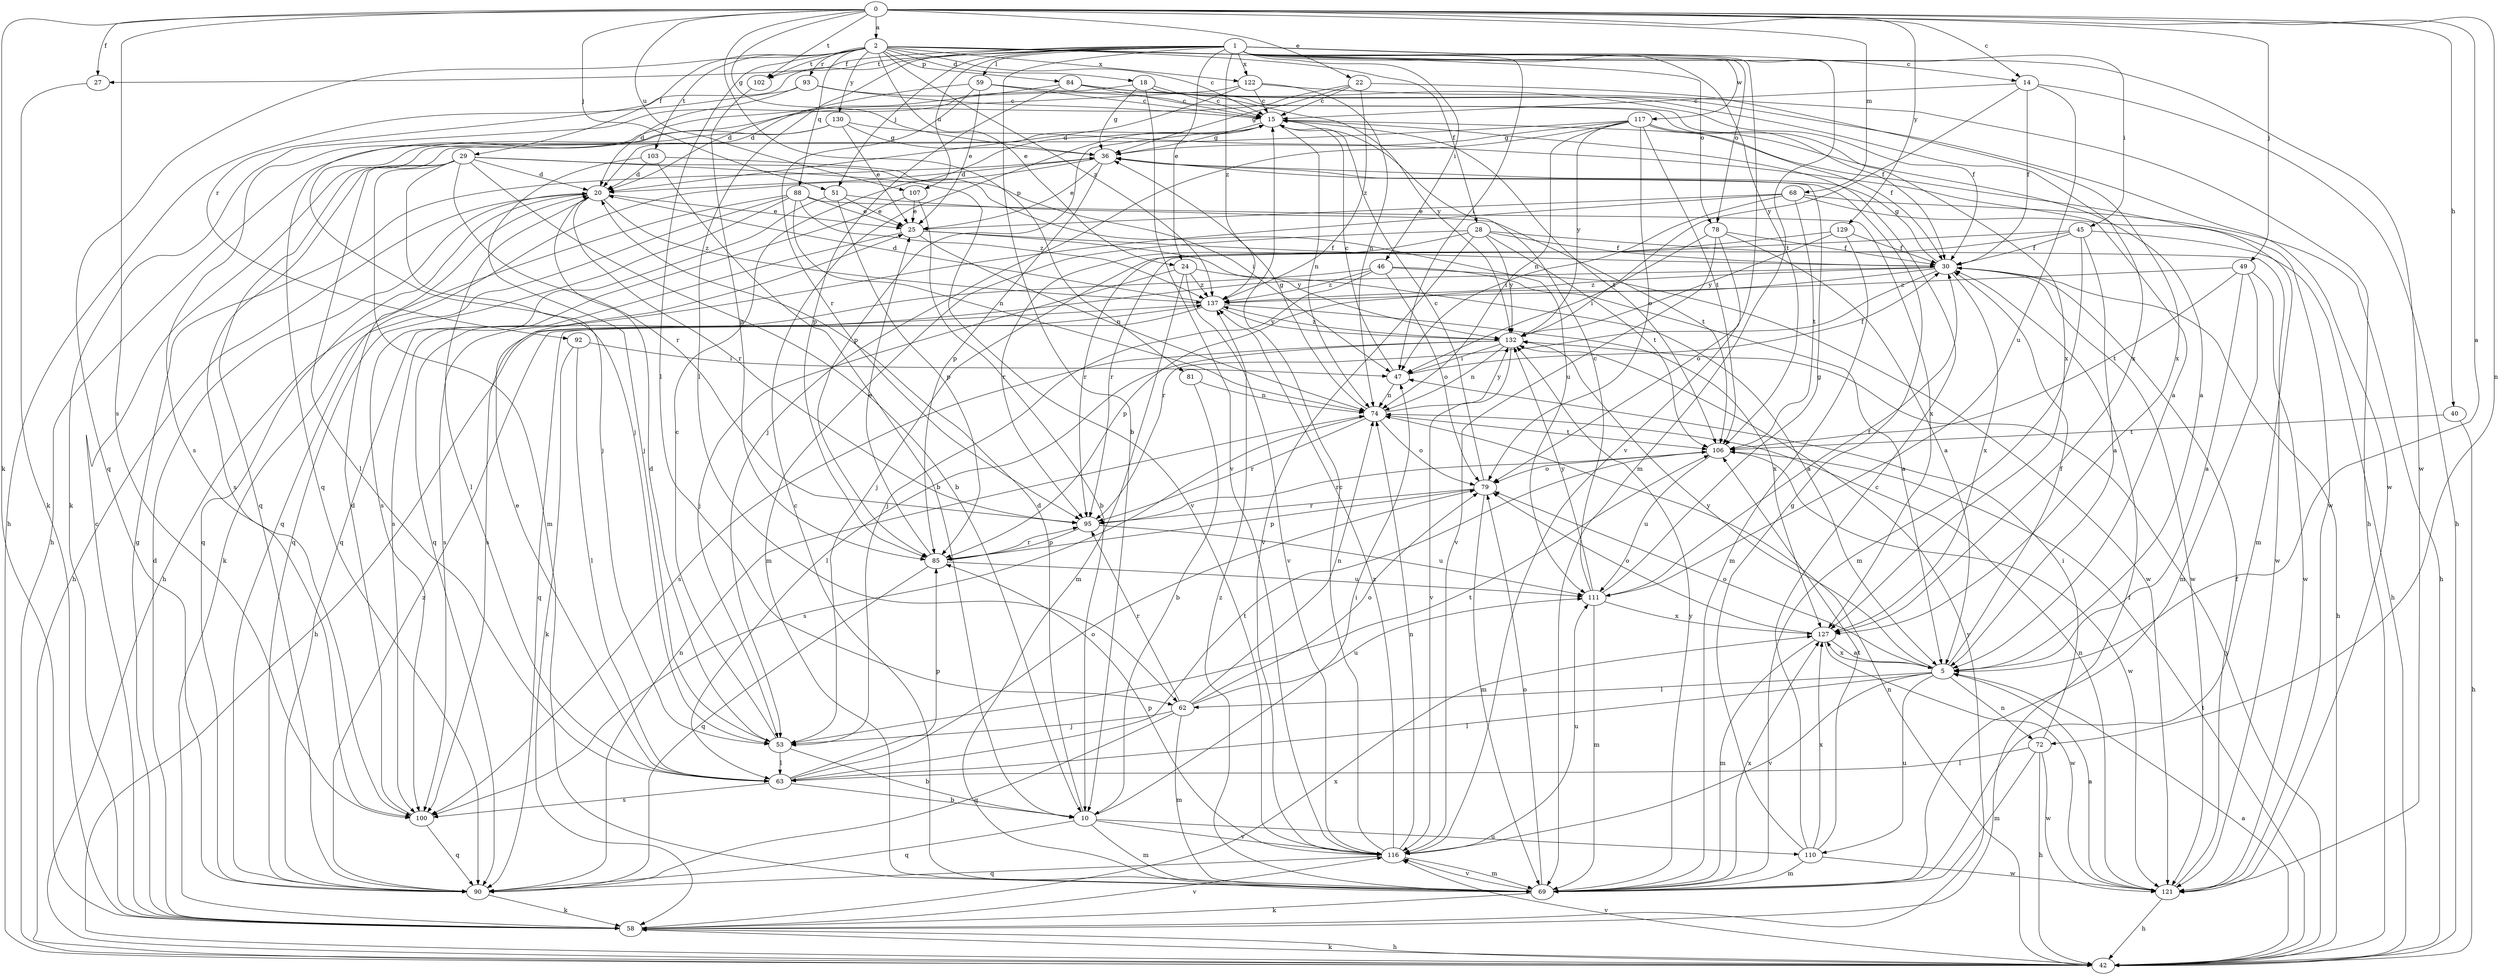 strict digraph  {
0;
1;
2;
5;
10;
14;
15;
18;
20;
22;
24;
25;
27;
28;
29;
30;
36;
40;
42;
45;
46;
47;
49;
51;
53;
58;
59;
62;
63;
68;
69;
72;
74;
78;
79;
81;
84;
85;
88;
90;
92;
93;
95;
100;
102;
103;
106;
107;
110;
111;
116;
117;
121;
122;
127;
129;
130;
132;
137;
0 -> 2  [label=a];
0 -> 5  [label=a];
0 -> 14  [label=c];
0 -> 22  [label=e];
0 -> 27  [label=f];
0 -> 36  [label=g];
0 -> 40  [label=h];
0 -> 49  [label=j];
0 -> 51  [label=j];
0 -> 58  [label=k];
0 -> 68  [label=m];
0 -> 72  [label=n];
0 -> 81  [label=p];
0 -> 100  [label=s];
0 -> 102  [label=t];
0 -> 107  [label=u];
0 -> 129  [label=y];
1 -> 10  [label=b];
1 -> 14  [label=c];
1 -> 24  [label=e];
1 -> 27  [label=f];
1 -> 45  [label=i];
1 -> 46  [label=i];
1 -> 47  [label=i];
1 -> 51  [label=j];
1 -> 59  [label=l];
1 -> 62  [label=l];
1 -> 69  [label=m];
1 -> 78  [label=o];
1 -> 92  [label=r];
1 -> 102  [label=t];
1 -> 107  [label=u];
1 -> 116  [label=v];
1 -> 117  [label=w];
1 -> 121  [label=w];
1 -> 122  [label=x];
1 -> 137  [label=z];
2 -> 15  [label=c];
2 -> 18  [label=d];
2 -> 24  [label=e];
2 -> 28  [label=f];
2 -> 29  [label=f];
2 -> 62  [label=l];
2 -> 78  [label=o];
2 -> 84  [label=p];
2 -> 88  [label=q];
2 -> 90  [label=q];
2 -> 93  [label=r];
2 -> 102  [label=t];
2 -> 103  [label=t];
2 -> 106  [label=t];
2 -> 122  [label=x];
2 -> 130  [label=y];
2 -> 137  [label=z];
5 -> 30  [label=f];
5 -> 62  [label=l];
5 -> 63  [label=l];
5 -> 72  [label=n];
5 -> 79  [label=o];
5 -> 110  [label=u];
5 -> 116  [label=v];
5 -> 127  [label=x];
5 -> 132  [label=y];
10 -> 20  [label=d];
10 -> 47  [label=i];
10 -> 69  [label=m];
10 -> 90  [label=q];
10 -> 110  [label=u];
10 -> 116  [label=v];
14 -> 15  [label=c];
14 -> 30  [label=f];
14 -> 42  [label=h];
14 -> 111  [label=u];
14 -> 132  [label=y];
15 -> 36  [label=g];
15 -> 74  [label=n];
15 -> 85  [label=p];
15 -> 106  [label=t];
15 -> 121  [label=w];
18 -> 15  [label=c];
18 -> 36  [label=g];
18 -> 58  [label=k];
18 -> 116  [label=v];
18 -> 121  [label=w];
18 -> 127  [label=x];
20 -> 25  [label=e];
20 -> 42  [label=h];
20 -> 63  [label=l];
20 -> 90  [label=q];
20 -> 95  [label=r];
20 -> 137  [label=z];
22 -> 15  [label=c];
22 -> 36  [label=g];
22 -> 90  [label=q];
22 -> 127  [label=x];
22 -> 137  [label=z];
24 -> 5  [label=a];
24 -> 53  [label=j];
24 -> 69  [label=m];
24 -> 116  [label=v];
24 -> 137  [label=z];
25 -> 30  [label=f];
25 -> 74  [label=n];
25 -> 100  [label=s];
25 -> 132  [label=y];
27 -> 58  [label=k];
28 -> 30  [label=f];
28 -> 69  [label=m];
28 -> 95  [label=r];
28 -> 106  [label=t];
28 -> 116  [label=v];
28 -> 121  [label=w];
28 -> 132  [label=y];
29 -> 10  [label=b];
29 -> 20  [label=d];
29 -> 53  [label=j];
29 -> 63  [label=l];
29 -> 69  [label=m];
29 -> 95  [label=r];
29 -> 100  [label=s];
29 -> 111  [label=u];
29 -> 116  [label=v];
30 -> 36  [label=g];
30 -> 42  [label=h];
30 -> 85  [label=p];
30 -> 95  [label=r];
30 -> 100  [label=s];
30 -> 121  [label=w];
30 -> 127  [label=x];
30 -> 137  [label=z];
36 -> 20  [label=d];
36 -> 25  [label=e];
36 -> 85  [label=p];
36 -> 90  [label=q];
40 -> 42  [label=h];
40 -> 106  [label=t];
42 -> 5  [label=a];
42 -> 58  [label=k];
42 -> 74  [label=n];
42 -> 106  [label=t];
42 -> 116  [label=v];
42 -> 132  [label=y];
45 -> 5  [label=a];
45 -> 30  [label=f];
45 -> 42  [label=h];
45 -> 53  [label=j];
45 -> 69  [label=m];
45 -> 95  [label=r];
46 -> 5  [label=a];
46 -> 53  [label=j];
46 -> 79  [label=o];
46 -> 100  [label=s];
46 -> 121  [label=w];
46 -> 137  [label=z];
47 -> 15  [label=c];
47 -> 30  [label=f];
47 -> 74  [label=n];
49 -> 5  [label=a];
49 -> 69  [label=m];
49 -> 106  [label=t];
49 -> 121  [label=w];
49 -> 137  [label=z];
51 -> 25  [label=e];
51 -> 85  [label=p];
51 -> 100  [label=s];
51 -> 106  [label=t];
53 -> 10  [label=b];
53 -> 15  [label=c];
53 -> 20  [label=d];
53 -> 63  [label=l];
53 -> 106  [label=t];
58 -> 15  [label=c];
58 -> 20  [label=d];
58 -> 30  [label=f];
58 -> 36  [label=g];
58 -> 42  [label=h];
58 -> 116  [label=v];
58 -> 127  [label=x];
58 -> 132  [label=y];
59 -> 15  [label=c];
59 -> 20  [label=d];
59 -> 25  [label=e];
59 -> 95  [label=r];
59 -> 132  [label=y];
62 -> 53  [label=j];
62 -> 69  [label=m];
62 -> 74  [label=n];
62 -> 79  [label=o];
62 -> 90  [label=q];
62 -> 95  [label=r];
62 -> 111  [label=u];
63 -> 10  [label=b];
63 -> 25  [label=e];
63 -> 79  [label=o];
63 -> 85  [label=p];
63 -> 100  [label=s];
63 -> 106  [label=t];
68 -> 25  [label=e];
68 -> 42  [label=h];
68 -> 47  [label=i];
68 -> 69  [label=m];
68 -> 90  [label=q];
68 -> 106  [label=t];
69 -> 15  [label=c];
69 -> 58  [label=k];
69 -> 79  [label=o];
69 -> 116  [label=v];
69 -> 127  [label=x];
69 -> 132  [label=y];
69 -> 137  [label=z];
72 -> 42  [label=h];
72 -> 47  [label=i];
72 -> 63  [label=l];
72 -> 69  [label=m];
72 -> 121  [label=w];
74 -> 36  [label=g];
74 -> 79  [label=o];
74 -> 95  [label=r];
74 -> 100  [label=s];
74 -> 106  [label=t];
74 -> 132  [label=y];
78 -> 5  [label=a];
78 -> 30  [label=f];
78 -> 47  [label=i];
78 -> 79  [label=o];
78 -> 116  [label=v];
79 -> 15  [label=c];
79 -> 69  [label=m];
79 -> 85  [label=p];
79 -> 95  [label=r];
81 -> 10  [label=b];
81 -> 74  [label=n];
84 -> 15  [label=c];
84 -> 20  [label=d];
84 -> 30  [label=f];
84 -> 85  [label=p];
84 -> 127  [label=x];
85 -> 25  [label=e];
85 -> 90  [label=q];
85 -> 95  [label=r];
85 -> 111  [label=u];
88 -> 25  [label=e];
88 -> 42  [label=h];
88 -> 58  [label=k];
88 -> 74  [label=n];
88 -> 90  [label=q];
88 -> 127  [label=x];
88 -> 137  [label=z];
90 -> 58  [label=k];
90 -> 74  [label=n];
90 -> 137  [label=z];
92 -> 47  [label=i];
92 -> 58  [label=k];
92 -> 63  [label=l];
93 -> 15  [label=c];
93 -> 20  [label=d];
93 -> 30  [label=f];
93 -> 42  [label=h];
95 -> 85  [label=p];
95 -> 111  [label=u];
100 -> 20  [label=d];
100 -> 90  [label=q];
102 -> 85  [label=p];
103 -> 10  [label=b];
103 -> 20  [label=d];
103 -> 47  [label=i];
103 -> 53  [label=j];
106 -> 79  [label=o];
106 -> 95  [label=r];
106 -> 111  [label=u];
106 -> 121  [label=w];
107 -> 10  [label=b];
107 -> 25  [label=e];
107 -> 90  [label=q];
110 -> 15  [label=c];
110 -> 36  [label=g];
110 -> 69  [label=m];
110 -> 106  [label=t];
110 -> 121  [label=w];
110 -> 127  [label=x];
111 -> 15  [label=c];
111 -> 30  [label=f];
111 -> 36  [label=g];
111 -> 69  [label=m];
111 -> 127  [label=x];
111 -> 132  [label=y];
116 -> 15  [label=c];
116 -> 69  [label=m];
116 -> 74  [label=n];
116 -> 85  [label=p];
116 -> 90  [label=q];
116 -> 111  [label=u];
116 -> 137  [label=z];
117 -> 5  [label=a];
117 -> 30  [label=f];
117 -> 36  [label=g];
117 -> 53  [label=j];
117 -> 74  [label=n];
117 -> 79  [label=o];
117 -> 90  [label=q];
117 -> 106  [label=t];
117 -> 132  [label=y];
121 -> 5  [label=a];
121 -> 30  [label=f];
121 -> 42  [label=h];
121 -> 74  [label=n];
122 -> 15  [label=c];
122 -> 20  [label=d];
122 -> 42  [label=h];
122 -> 74  [label=n];
122 -> 100  [label=s];
127 -> 5  [label=a];
127 -> 69  [label=m];
127 -> 79  [label=o];
127 -> 121  [label=w];
129 -> 30  [label=f];
129 -> 69  [label=m];
129 -> 95  [label=r];
129 -> 132  [label=y];
130 -> 5  [label=a];
130 -> 25  [label=e];
130 -> 36  [label=g];
130 -> 42  [label=h];
130 -> 53  [label=j];
132 -> 47  [label=i];
132 -> 63  [label=l];
132 -> 74  [label=n];
132 -> 100  [label=s];
132 -> 116  [label=v];
132 -> 137  [label=z];
137 -> 20  [label=d];
137 -> 42  [label=h];
137 -> 90  [label=q];
137 -> 127  [label=x];
137 -> 132  [label=y];
}
